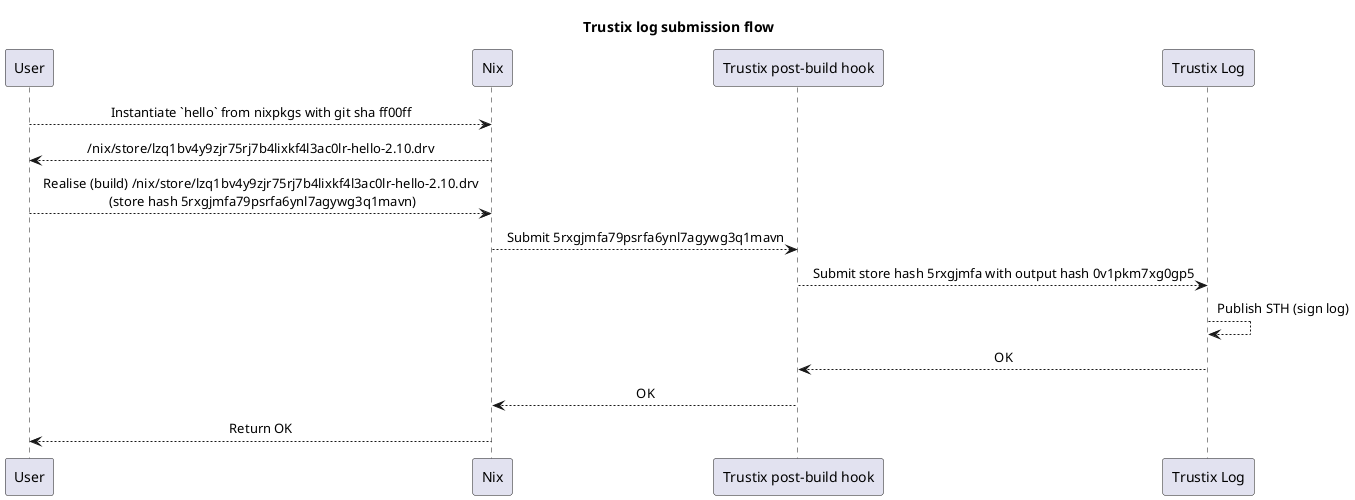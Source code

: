 @startuml
skinparam sequenceMessageAlign center
skinparam padding 2

title Trustix log submission flow

participant User
participant Nix
participant "Trustix post-build hook" as BuildHook
participant "Trustix Log" as Trustix

User-->Nix: Instantiate `hello` from nixpkgs with git sha ff00ff
User<--Nix: /nix/store/lzq1bv4y9zjr75rj7b4lixkf4l3ac0lr-hello-2.10.drv

User-->Nix: Realise (build) /nix/store/lzq1bv4y9zjr75rj7b4lixkf4l3ac0lr-hello-2.10.drv\n (store hash 5rxgjmfa79psrfa6ynl7agywg3q1mavn)

Nix-->BuildHook: Submit 5rxgjmfa79psrfa6ynl7agywg3q1mavn

BuildHook-->Trustix: Submit store hash 5rxgjmfa with output hash 0v1pkm7xg0gp5

Trustix-->Trustix: Publish STH (sign log)

Trustix-->BuildHook: OK
BuildHook-->Nix: OK

Nix-->User: Return OK

@enduml
